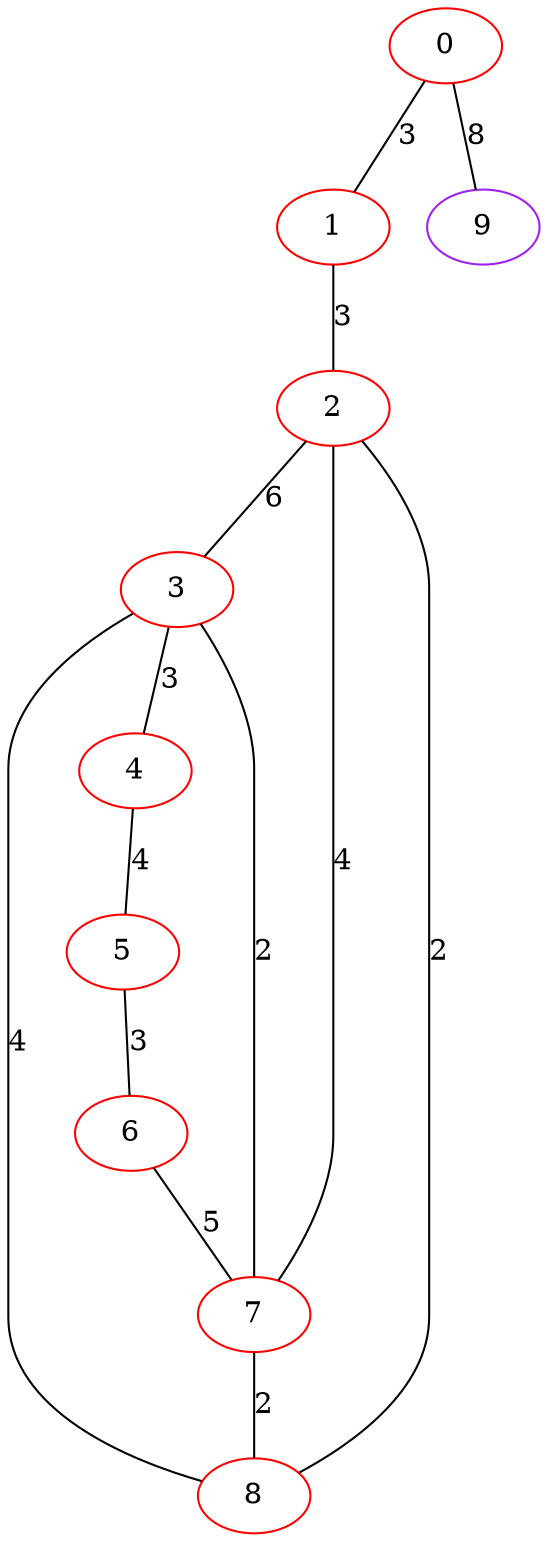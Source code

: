 graph "" {
0 [color=red, weight=1];
1 [color=red, weight=1];
2 [color=red, weight=1];
3 [color=red, weight=1];
4 [color=red, weight=1];
5 [color=red, weight=1];
6 [color=red, weight=1];
7 [color=red, weight=1];
8 [color=red, weight=1];
9 [color=purple, weight=4];
0 -- 1  [key=0, label=3];
0 -- 9  [key=0, label=8];
1 -- 2  [key=0, label=3];
2 -- 8  [key=0, label=2];
2 -- 3  [key=0, label=6];
2 -- 7  [key=0, label=4];
3 -- 8  [key=0, label=4];
3 -- 4  [key=0, label=3];
3 -- 7  [key=0, label=2];
4 -- 5  [key=0, label=4];
5 -- 6  [key=0, label=3];
6 -- 7  [key=0, label=5];
7 -- 8  [key=0, label=2];
}
